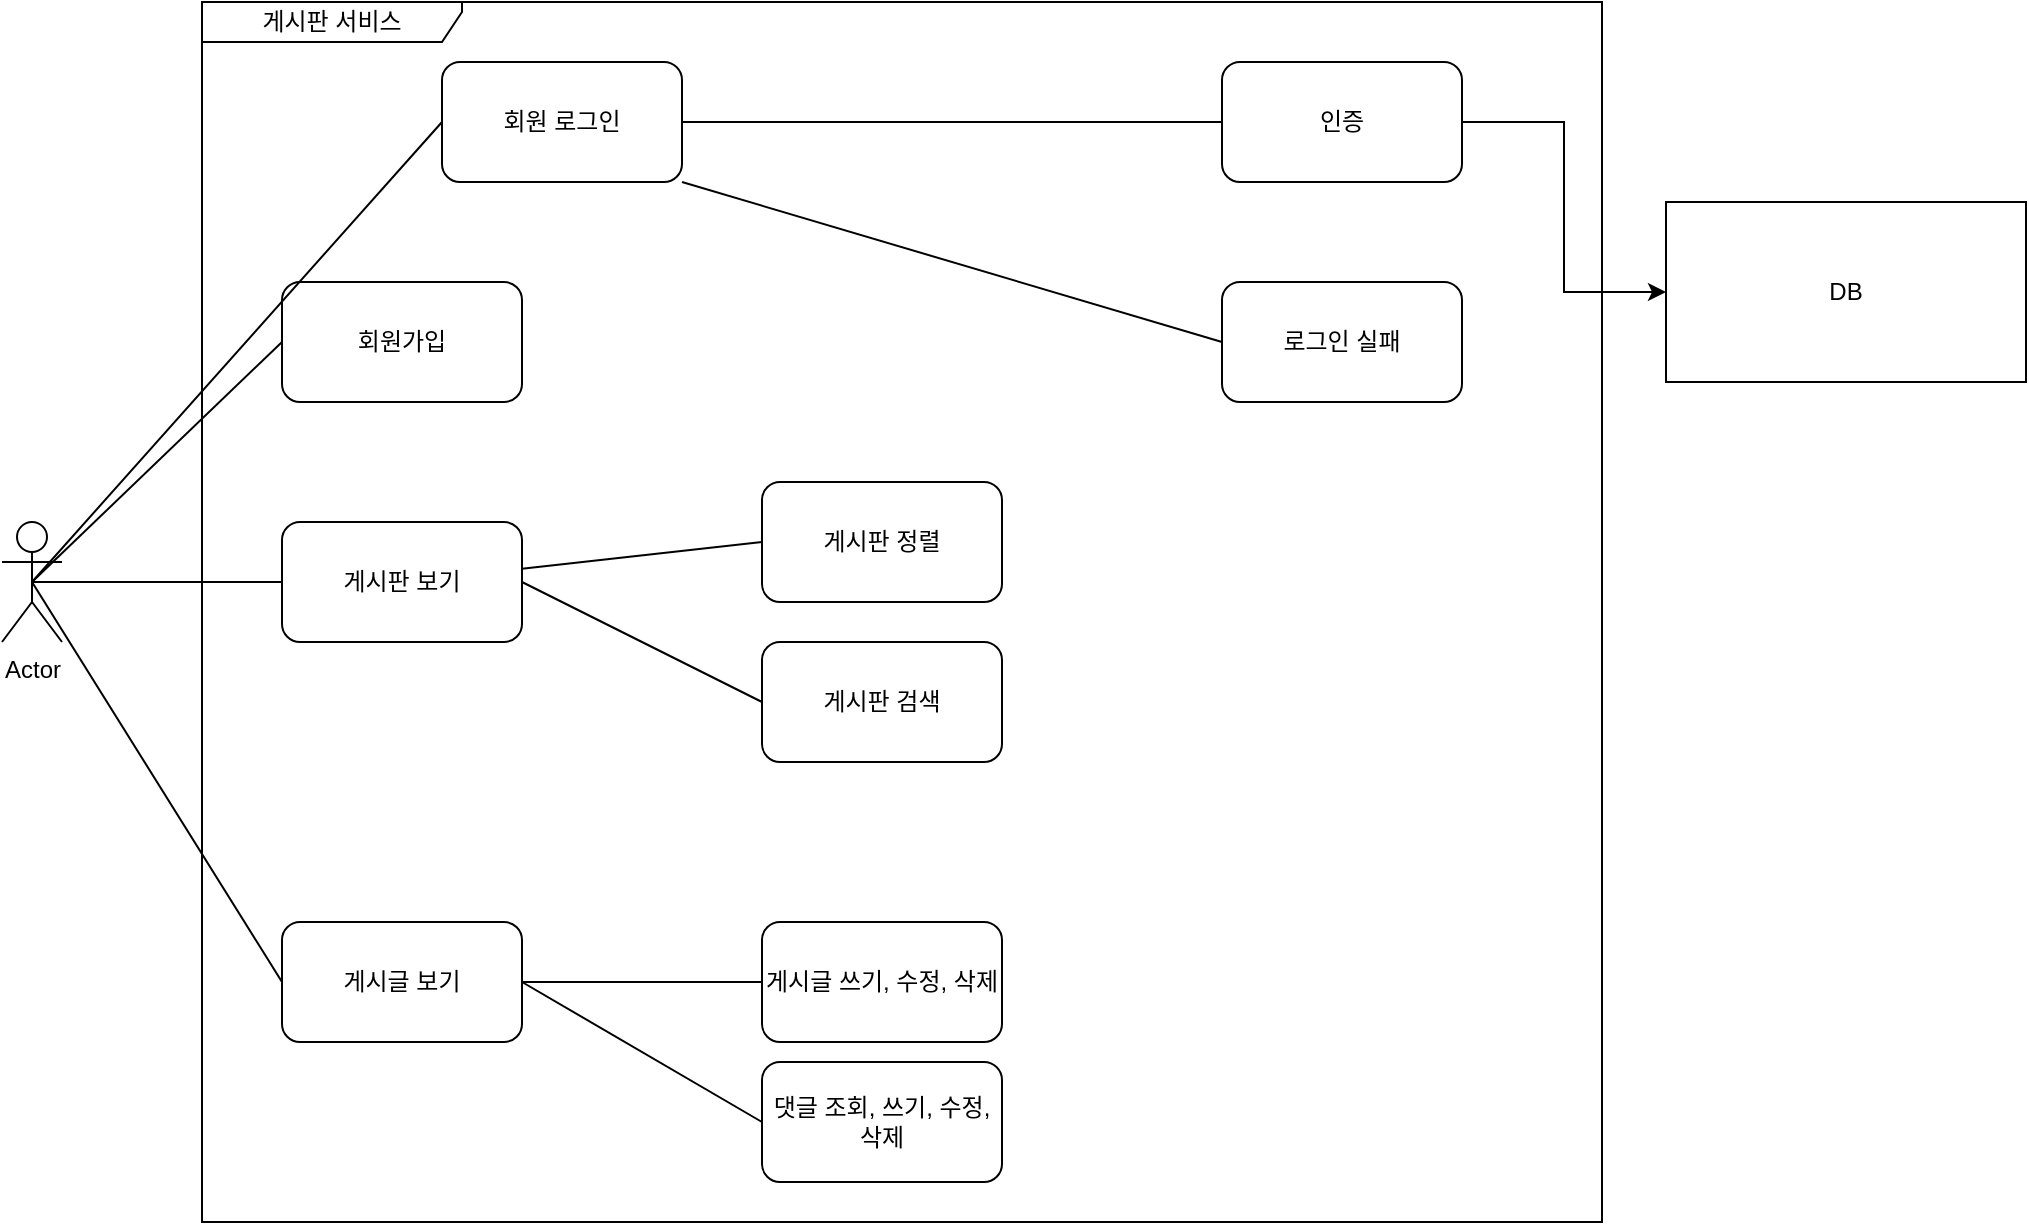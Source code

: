 <mxfile version="28.1.2">
  <diagram name="페이지-1" id="0R_AAVM3dPf6Bq4s2uPh">
    <mxGraphModel dx="1276" dy="784" grid="1" gridSize="10" guides="1" tooltips="1" connect="1" arrows="1" fold="1" page="1" pageScale="1" pageWidth="1654" pageHeight="1169" math="0" shadow="0">
      <root>
        <mxCell id="0" />
        <mxCell id="1" parent="0" />
        <mxCell id="3K0jsrOyIcbmeQvyOcUT-1" value="게시판 서비스" style="shape=umlFrame;whiteSpace=wrap;html=1;pointerEvents=0;width=130;height=20;" vertex="1" parent="1">
          <mxGeometry x="160" y="160" width="700" height="610" as="geometry" />
        </mxCell>
        <mxCell id="3K0jsrOyIcbmeQvyOcUT-2" value="회원가입" style="rounded=1;whiteSpace=wrap;html=1;" vertex="1" parent="1">
          <mxGeometry x="200" y="300" width="120" height="60" as="geometry" />
        </mxCell>
        <mxCell id="3K0jsrOyIcbmeQvyOcUT-17" style="rounded=0;orthogonalLoop=1;jettySize=auto;html=1;exitX=0;exitY=0.5;exitDx=0;exitDy=0;endArrow=none;endFill=0;entryX=0.5;entryY=0.5;entryDx=0;entryDy=0;entryPerimeter=0;" edge="1" parent="1" source="3K0jsrOyIcbmeQvyOcUT-3" target="3K0jsrOyIcbmeQvyOcUT-12">
          <mxGeometry relative="1" as="geometry">
            <mxPoint x="80" y="450" as="targetPoint" />
          </mxGeometry>
        </mxCell>
        <mxCell id="3K0jsrOyIcbmeQvyOcUT-3" value="게시판 보기" style="rounded=1;whiteSpace=wrap;html=1;" vertex="1" parent="1">
          <mxGeometry x="200" y="420" width="120" height="60" as="geometry" />
        </mxCell>
        <mxCell id="3K0jsrOyIcbmeQvyOcUT-15" style="rounded=0;orthogonalLoop=1;jettySize=auto;html=1;exitX=1;exitY=0.5;exitDx=0;exitDy=0;endArrow=none;endFill=0;" edge="1" parent="1" source="3K0jsrOyIcbmeQvyOcUT-4" target="3K0jsrOyIcbmeQvyOcUT-5">
          <mxGeometry relative="1" as="geometry" />
        </mxCell>
        <mxCell id="3K0jsrOyIcbmeQvyOcUT-16" style="rounded=0;orthogonalLoop=1;jettySize=auto;html=1;exitX=1;exitY=1;exitDx=0;exitDy=0;entryX=0;entryY=0.5;entryDx=0;entryDy=0;endArrow=none;endFill=0;" edge="1" parent="1" source="3K0jsrOyIcbmeQvyOcUT-4" target="3K0jsrOyIcbmeQvyOcUT-6">
          <mxGeometry relative="1" as="geometry" />
        </mxCell>
        <mxCell id="3K0jsrOyIcbmeQvyOcUT-4" value="회원 로그인" style="rounded=1;whiteSpace=wrap;html=1;" vertex="1" parent="1">
          <mxGeometry x="280" y="190" width="120" height="60" as="geometry" />
        </mxCell>
        <mxCell id="3K0jsrOyIcbmeQvyOcUT-27" style="edgeStyle=orthogonalEdgeStyle;rounded=0;orthogonalLoop=1;jettySize=auto;html=1;exitX=1;exitY=0.5;exitDx=0;exitDy=0;entryX=0;entryY=0.5;entryDx=0;entryDy=0;" edge="1" parent="1" source="3K0jsrOyIcbmeQvyOcUT-5" target="3K0jsrOyIcbmeQvyOcUT-25">
          <mxGeometry relative="1" as="geometry" />
        </mxCell>
        <mxCell id="3K0jsrOyIcbmeQvyOcUT-5" value="인증" style="rounded=1;whiteSpace=wrap;html=1;" vertex="1" parent="1">
          <mxGeometry x="670" y="190" width="120" height="60" as="geometry" />
        </mxCell>
        <mxCell id="3K0jsrOyIcbmeQvyOcUT-6" value="로그인 실패" style="rounded=1;whiteSpace=wrap;html=1;" vertex="1" parent="1">
          <mxGeometry x="670" y="300" width="120" height="60" as="geometry" />
        </mxCell>
        <mxCell id="3K0jsrOyIcbmeQvyOcUT-21" style="rounded=0;orthogonalLoop=1;jettySize=auto;html=1;exitX=0;exitY=0.5;exitDx=0;exitDy=0;endArrow=none;endFill=0;" edge="1" parent="1" source="3K0jsrOyIcbmeQvyOcUT-7" target="3K0jsrOyIcbmeQvyOcUT-3">
          <mxGeometry relative="1" as="geometry" />
        </mxCell>
        <mxCell id="3K0jsrOyIcbmeQvyOcUT-7" value="게시판 정렬" style="rounded=1;whiteSpace=wrap;html=1;" vertex="1" parent="1">
          <mxGeometry x="440" y="400" width="120" height="60" as="geometry" />
        </mxCell>
        <mxCell id="3K0jsrOyIcbmeQvyOcUT-22" style="rounded=0;orthogonalLoop=1;jettySize=auto;html=1;exitX=0;exitY=0.5;exitDx=0;exitDy=0;entryX=1;entryY=0.5;entryDx=0;entryDy=0;endArrow=none;endFill=0;" edge="1" parent="1" source="3K0jsrOyIcbmeQvyOcUT-8" target="3K0jsrOyIcbmeQvyOcUT-3">
          <mxGeometry relative="1" as="geometry" />
        </mxCell>
        <mxCell id="3K0jsrOyIcbmeQvyOcUT-8" value="게시판 검색" style="rounded=1;whiteSpace=wrap;html=1;" vertex="1" parent="1">
          <mxGeometry x="440" y="480" width="120" height="60" as="geometry" />
        </mxCell>
        <mxCell id="3K0jsrOyIcbmeQvyOcUT-18" style="rounded=0;orthogonalLoop=1;jettySize=auto;html=1;exitX=0;exitY=0.5;exitDx=0;exitDy=0;endArrow=none;endFill=0;entryX=0.5;entryY=0.5;entryDx=0;entryDy=0;entryPerimeter=0;" edge="1" parent="1" source="3K0jsrOyIcbmeQvyOcUT-9" target="3K0jsrOyIcbmeQvyOcUT-12">
          <mxGeometry relative="1" as="geometry">
            <mxPoint x="40" y="540" as="targetPoint" />
          </mxGeometry>
        </mxCell>
        <mxCell id="3K0jsrOyIcbmeQvyOcUT-9" value="게시글 보기" style="rounded=1;whiteSpace=wrap;html=1;" vertex="1" parent="1">
          <mxGeometry x="200" y="620" width="120" height="60" as="geometry" />
        </mxCell>
        <mxCell id="3K0jsrOyIcbmeQvyOcUT-23" style="rounded=0;orthogonalLoop=1;jettySize=auto;html=1;exitX=0;exitY=0.5;exitDx=0;exitDy=0;entryX=1;entryY=0.5;entryDx=0;entryDy=0;endArrow=none;endFill=0;" edge="1" parent="1" source="3K0jsrOyIcbmeQvyOcUT-10" target="3K0jsrOyIcbmeQvyOcUT-9">
          <mxGeometry relative="1" as="geometry" />
        </mxCell>
        <mxCell id="3K0jsrOyIcbmeQvyOcUT-10" value="게시글 쓰기, 수정, 삭제" style="rounded=1;whiteSpace=wrap;html=1;" vertex="1" parent="1">
          <mxGeometry x="440" y="620" width="120" height="60" as="geometry" />
        </mxCell>
        <mxCell id="3K0jsrOyIcbmeQvyOcUT-24" style="rounded=0;orthogonalLoop=1;jettySize=auto;html=1;exitX=0;exitY=0.5;exitDx=0;exitDy=0;endArrow=none;endFill=0;" edge="1" parent="1" source="3K0jsrOyIcbmeQvyOcUT-11">
          <mxGeometry relative="1" as="geometry">
            <mxPoint x="320" y="650" as="targetPoint" />
          </mxGeometry>
        </mxCell>
        <mxCell id="3K0jsrOyIcbmeQvyOcUT-11" value="댓글 조회, 쓰기, 수정, 삭제" style="rounded=1;whiteSpace=wrap;html=1;" vertex="1" parent="1">
          <mxGeometry x="440" y="690" width="120" height="60" as="geometry" />
        </mxCell>
        <mxCell id="3K0jsrOyIcbmeQvyOcUT-12" value="Actor" style="shape=umlActor;verticalLabelPosition=bottom;verticalAlign=top;html=1;outlineConnect=0;" vertex="1" parent="1">
          <mxGeometry x="60" y="420" width="30" height="60" as="geometry" />
        </mxCell>
        <mxCell id="3K0jsrOyIcbmeQvyOcUT-13" style="rounded=0;orthogonalLoop=1;jettySize=auto;html=1;exitX=0;exitY=0.5;exitDx=0;exitDy=0;entryX=0.5;entryY=0.5;entryDx=0;entryDy=0;entryPerimeter=0;endArrow=none;endFill=0;" edge="1" parent="1" source="3K0jsrOyIcbmeQvyOcUT-2" target="3K0jsrOyIcbmeQvyOcUT-12">
          <mxGeometry relative="1" as="geometry" />
        </mxCell>
        <mxCell id="3K0jsrOyIcbmeQvyOcUT-14" style="rounded=0;orthogonalLoop=1;jettySize=auto;html=1;exitX=0;exitY=0.5;exitDx=0;exitDy=0;entryX=0.5;entryY=0.5;entryDx=0;entryDy=0;entryPerimeter=0;endArrow=none;endFill=0;" edge="1" parent="1" source="3K0jsrOyIcbmeQvyOcUT-4" target="3K0jsrOyIcbmeQvyOcUT-12">
          <mxGeometry relative="1" as="geometry" />
        </mxCell>
        <mxCell id="3K0jsrOyIcbmeQvyOcUT-25" value="DB" style="html=1;dropTarget=0;whiteSpace=wrap;" vertex="1" parent="1">
          <mxGeometry x="892" y="260" width="180" height="90" as="geometry" />
        </mxCell>
      </root>
    </mxGraphModel>
  </diagram>
</mxfile>
